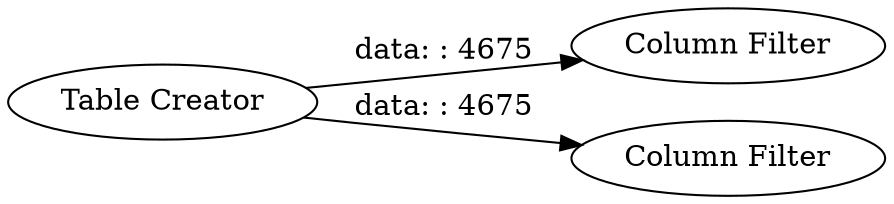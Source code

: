 digraph {
	"-8380455233750345461_3" [label="Column Filter"]
	"-8380455233750345461_2" [label="Table Creator"]
	"-8380455233750345461_1" [label="Column Filter"]
	"-8380455233750345461_2" -> "-8380455233750345461_1" [label="data: : 4675"]
	"-8380455233750345461_2" -> "-8380455233750345461_3" [label="data: : 4675"]
	rankdir=LR
}
